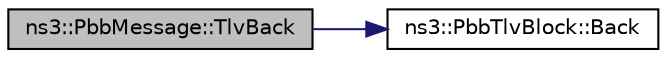 digraph "ns3::PbbMessage::TlvBack"
{
 // LATEX_PDF_SIZE
  edge [fontname="Helvetica",fontsize="10",labelfontname="Helvetica",labelfontsize="10"];
  node [fontname="Helvetica",fontsize="10",shape=record];
  rankdir="LR";
  Node1 [label="ns3::PbbMessage::TlvBack",height=0.2,width=0.4,color="black", fillcolor="grey75", style="filled", fontcolor="black",tooltip=" "];
  Node1 -> Node2 [color="midnightblue",fontsize="10",style="solid",fontname="Helvetica"];
  Node2 [label="ns3::PbbTlvBlock::Back",height=0.2,width=0.4,color="black", fillcolor="white", style="filled",URL="$classns3_1_1_pbb_tlv_block.html#a4b7360adab4ad89b93fc07a1b608781c",tooltip=" "];
}
